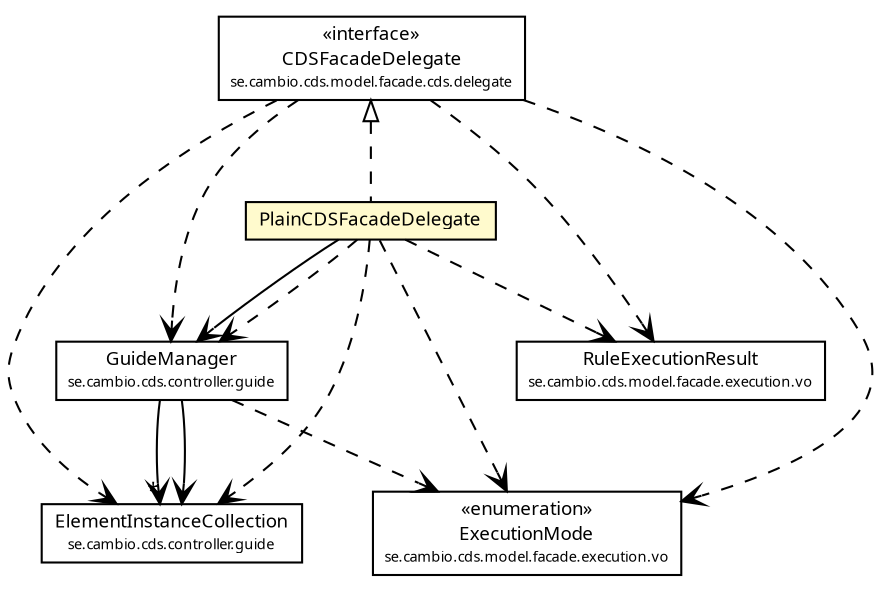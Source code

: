 #!/usr/local/bin/dot
#
# Class diagram 
# Generated by UMLGraph version R5_6 (http://www.umlgraph.org/)
#

digraph G {
	edge [fontname="Trebuchet MS",fontsize=10,labelfontname="Trebuchet MS",labelfontsize=10];
	node [fontname="Trebuchet MS",fontsize=10,shape=plaintext];
	nodesep=0.25;
	ranksep=0.5;
	// se.cambio.cds.controller.guide.GuideManager
	c273883 [label=<<table title="se.cambio.cds.controller.guide.GuideManager" border="0" cellborder="1" cellspacing="0" cellpadding="2" port="p" href="../../../../controller/guide/GuideManager.html">
		<tr><td><table border="0" cellspacing="0" cellpadding="1">
<tr><td align="center" balign="center"><font face="Trebuchet MS"> GuideManager </font></td></tr>
<tr><td align="center" balign="center"><font face="Trebuchet MS" point-size="7.0"> se.cambio.cds.controller.guide </font></td></tr>
		</table></td></tr>
		</table>>, URL="../../../../controller/guide/GuideManager.html", fontname="Trebuchet MS", fontcolor="black", fontsize=9.0];
	// se.cambio.cds.controller.guide.ElementInstanceCollection
	c273888 [label=<<table title="se.cambio.cds.controller.guide.ElementInstanceCollection" border="0" cellborder="1" cellspacing="0" cellpadding="2" port="p" href="../../../../controller/guide/ElementInstanceCollection.html">
		<tr><td><table border="0" cellspacing="0" cellpadding="1">
<tr><td align="center" balign="center"><font face="Trebuchet MS"> ElementInstanceCollection </font></td></tr>
<tr><td align="center" balign="center"><font face="Trebuchet MS" point-size="7.0"> se.cambio.cds.controller.guide </font></td></tr>
		</table></td></tr>
		</table>>, URL="../../../../controller/guide/ElementInstanceCollection.html", fontname="Trebuchet MS", fontcolor="black", fontsize=9.0];
	// se.cambio.cds.model.facade.cds.delegate.CDSFacadeDelegate
	c273911 [label=<<table title="se.cambio.cds.model.facade.cds.delegate.CDSFacadeDelegate" border="0" cellborder="1" cellspacing="0" cellpadding="2" port="p" href="../delegate/CDSFacadeDelegate.html">
		<tr><td><table border="0" cellspacing="0" cellpadding="1">
<tr><td align="center" balign="center"> &#171;interface&#187; </td></tr>
<tr><td align="center" balign="center"><font face="Trebuchet MS"> CDSFacadeDelegate </font></td></tr>
<tr><td align="center" balign="center"><font face="Trebuchet MS" point-size="7.0"> se.cambio.cds.model.facade.cds.delegate </font></td></tr>
		</table></td></tr>
		</table>>, URL="../delegate/CDSFacadeDelegate.html", fontname="Trebuchet MS", fontcolor="black", fontsize=9.0];
	// se.cambio.cds.model.facade.cds.plain.PlainCDSFacadeDelegate
	c273915 [label=<<table title="se.cambio.cds.model.facade.cds.plain.PlainCDSFacadeDelegate" border="0" cellborder="1" cellspacing="0" cellpadding="2" port="p" bgcolor="lemonChiffon" href="./PlainCDSFacadeDelegate.html">
		<tr><td><table border="0" cellspacing="0" cellpadding="1">
<tr><td align="center" balign="center"><font face="Trebuchet MS"> PlainCDSFacadeDelegate </font></td></tr>
		</table></td></tr>
		</table>>, URL="./PlainCDSFacadeDelegate.html", fontname="Trebuchet MS", fontcolor="black", fontsize=9.0];
	// se.cambio.cds.model.facade.execution.vo.RuleExecutionResult
	c273930 [label=<<table title="se.cambio.cds.model.facade.execution.vo.RuleExecutionResult" border="0" cellborder="1" cellspacing="0" cellpadding="2" port="p" href="../../execution/vo/RuleExecutionResult.html">
		<tr><td><table border="0" cellspacing="0" cellpadding="1">
<tr><td align="center" balign="center"><font face="Trebuchet MS"> RuleExecutionResult </font></td></tr>
<tr><td align="center" balign="center"><font face="Trebuchet MS" point-size="7.0"> se.cambio.cds.model.facade.execution.vo </font></td></tr>
		</table></td></tr>
		</table>>, URL="../../execution/vo/RuleExecutionResult.html", fontname="Trebuchet MS", fontcolor="black", fontsize=9.0];
	// se.cambio.cds.model.facade.execution.vo.ExecutionMode
	c273932 [label=<<table title="se.cambio.cds.model.facade.execution.vo.ExecutionMode" border="0" cellborder="1" cellspacing="0" cellpadding="2" port="p" href="../../execution/vo/ExecutionMode.html">
		<tr><td><table border="0" cellspacing="0" cellpadding="1">
<tr><td align="center" balign="center"> &#171;enumeration&#187; </td></tr>
<tr><td align="center" balign="center"><font face="Trebuchet MS"> ExecutionMode </font></td></tr>
<tr><td align="center" balign="center"><font face="Trebuchet MS" point-size="7.0"> se.cambio.cds.model.facade.execution.vo </font></td></tr>
		</table></td></tr>
		</table>>, URL="../../execution/vo/ExecutionMode.html", fontname="Trebuchet MS", fontcolor="black", fontsize=9.0];
	//se.cambio.cds.model.facade.cds.plain.PlainCDSFacadeDelegate implements se.cambio.cds.model.facade.cds.delegate.CDSFacadeDelegate
	c273911:p -> c273915:p [dir=back,arrowtail=empty,style=dashed];
	// se.cambio.cds.controller.guide.GuideManager NAVASSOC se.cambio.cds.controller.guide.ElementInstanceCollection
	c273883:p -> c273888:p [taillabel="", label="", headlabel="*", fontname="Trebuchet MS", fontcolor="black", fontsize=10.0, color="black", arrowhead=open];
	// se.cambio.cds.controller.guide.GuideManager NAVASSOC se.cambio.cds.controller.guide.ElementInstanceCollection
	c273883:p -> c273888:p [taillabel="", label="", headlabel="", fontname="Trebuchet MS", fontcolor="black", fontsize=10.0, color="black", arrowhead=open];
	// se.cambio.cds.model.facade.cds.plain.PlainCDSFacadeDelegate NAVASSOC se.cambio.cds.controller.guide.GuideManager
	c273915:p -> c273883:p [taillabel="", label="", headlabel="", fontname="Trebuchet MS", fontcolor="black", fontsize=10.0, color="black", arrowhead=open];
	// se.cambio.cds.controller.guide.GuideManager DEPEND se.cambio.cds.model.facade.execution.vo.ExecutionMode
	c273883:p -> c273932:p [taillabel="", label="", headlabel="", fontname="Trebuchet MS", fontcolor="black", fontsize=10.0, color="black", arrowhead=open, style=dashed];
	// se.cambio.cds.model.facade.cds.delegate.CDSFacadeDelegate DEPEND se.cambio.cds.controller.guide.ElementInstanceCollection
	c273911:p -> c273888:p [taillabel="", label="", headlabel="", fontname="Trebuchet MS", fontcolor="black", fontsize=10.0, color="black", arrowhead=open, style=dashed];
	// se.cambio.cds.model.facade.cds.delegate.CDSFacadeDelegate DEPEND se.cambio.cds.controller.guide.GuideManager
	c273911:p -> c273883:p [taillabel="", label="", headlabel="", fontname="Trebuchet MS", fontcolor="black", fontsize=10.0, color="black", arrowhead=open, style=dashed];
	// se.cambio.cds.model.facade.cds.delegate.CDSFacadeDelegate DEPEND se.cambio.cds.model.facade.execution.vo.ExecutionMode
	c273911:p -> c273932:p [taillabel="", label="", headlabel="", fontname="Trebuchet MS", fontcolor="black", fontsize=10.0, color="black", arrowhead=open, style=dashed];
	// se.cambio.cds.model.facade.cds.delegate.CDSFacadeDelegate DEPEND se.cambio.cds.model.facade.execution.vo.RuleExecutionResult
	c273911:p -> c273930:p [taillabel="", label="", headlabel="", fontname="Trebuchet MS", fontcolor="black", fontsize=10.0, color="black", arrowhead=open, style=dashed];
	// se.cambio.cds.model.facade.cds.plain.PlainCDSFacadeDelegate DEPEND se.cambio.cds.controller.guide.ElementInstanceCollection
	c273915:p -> c273888:p [taillabel="", label="", headlabel="", fontname="Trebuchet MS", fontcolor="black", fontsize=10.0, color="black", arrowhead=open, style=dashed];
	// se.cambio.cds.model.facade.cds.plain.PlainCDSFacadeDelegate DEPEND se.cambio.cds.controller.guide.GuideManager
	c273915:p -> c273883:p [taillabel="", label="", headlabel="", fontname="Trebuchet MS", fontcolor="black", fontsize=10.0, color="black", arrowhead=open, style=dashed];
	// se.cambio.cds.model.facade.cds.plain.PlainCDSFacadeDelegate DEPEND se.cambio.cds.model.facade.execution.vo.ExecutionMode
	c273915:p -> c273932:p [taillabel="", label="", headlabel="", fontname="Trebuchet MS", fontcolor="black", fontsize=10.0, color="black", arrowhead=open, style=dashed];
	// se.cambio.cds.model.facade.cds.plain.PlainCDSFacadeDelegate DEPEND se.cambio.cds.model.facade.execution.vo.RuleExecutionResult
	c273915:p -> c273930:p [taillabel="", label="", headlabel="", fontname="Trebuchet MS", fontcolor="black", fontsize=10.0, color="black", arrowhead=open, style=dashed];
}


